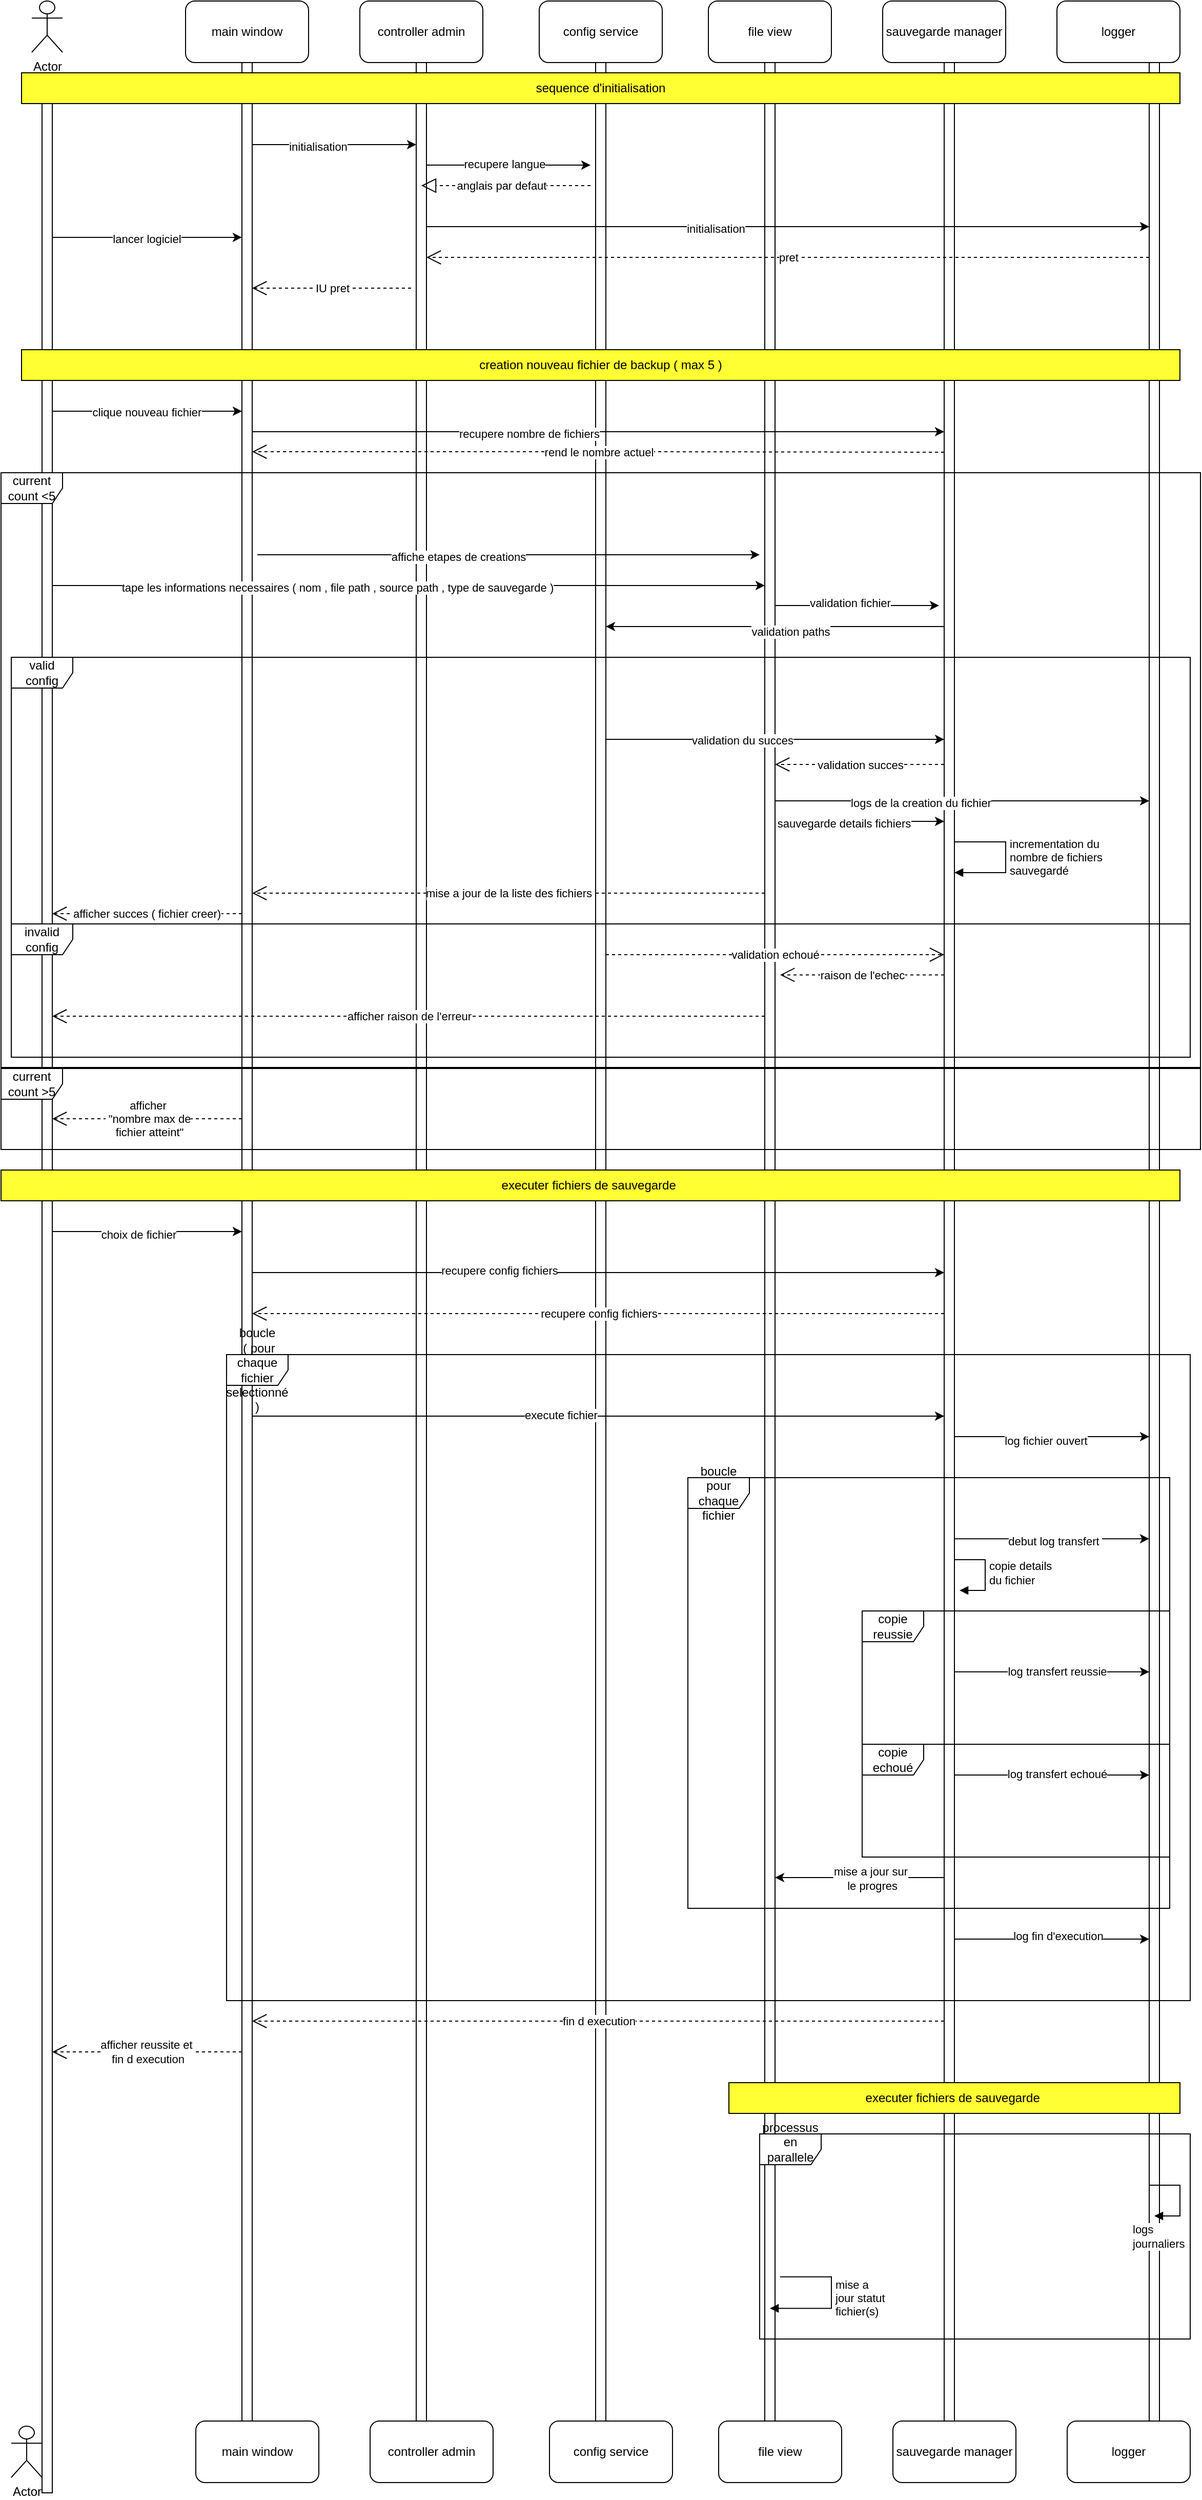 <mxfile version="27.0.2">
  <diagram name="Page-1" id="iFGX9D7NNECS2ZhC_zsT">
    <mxGraphModel dx="1959" dy="968" grid="1" gridSize="10" guides="1" tooltips="1" connect="1" arrows="1" fold="1" page="1" pageScale="1" pageWidth="1169" pageHeight="827" math="0" shadow="0">
      <root>
        <mxCell id="0" />
        <mxCell id="1" parent="0" />
        <mxCell id="uWiozctqJjbsECCopYsD-16" value="" style="html=1;points=[[0,0,0,0,5],[0,1,0,0,-5],[1,0,0,0,5],[1,1,0,0,-5]];perimeter=orthogonalPerimeter;outlineConnect=0;targetShapes=umlLifeline;portConstraint=eastwest;newEdgeStyle={&quot;curved&quot;:0,&quot;rounded&quot;:0};" vertex="1" parent="1">
          <mxGeometry x="235" y="60" width="10" height="2360" as="geometry" />
        </mxCell>
        <mxCell id="uWiozctqJjbsECCopYsD-1" value="Actor" style="shape=umlActor;verticalLabelPosition=bottom;verticalAlign=top;html=1;" vertex="1" parent="1">
          <mxGeometry x="30" width="30" height="50" as="geometry" />
        </mxCell>
        <mxCell id="uWiozctqJjbsECCopYsD-2" value="main window" style="rounded=1;whiteSpace=wrap;html=1;" vertex="1" parent="1">
          <mxGeometry x="180" width="120" height="60" as="geometry" />
        </mxCell>
        <mxCell id="uWiozctqJjbsECCopYsD-3" value="controller admin" style="rounded=1;whiteSpace=wrap;html=1;" vertex="1" parent="1">
          <mxGeometry x="350" width="120" height="60" as="geometry" />
        </mxCell>
        <mxCell id="uWiozctqJjbsECCopYsD-4" value="config service" style="rounded=1;whiteSpace=wrap;html=1;" vertex="1" parent="1">
          <mxGeometry x="525" width="120" height="60" as="geometry" />
        </mxCell>
        <mxCell id="uWiozctqJjbsECCopYsD-5" value="file view" style="rounded=1;whiteSpace=wrap;html=1;" vertex="1" parent="1">
          <mxGeometry x="690" width="120" height="60" as="geometry" />
        </mxCell>
        <mxCell id="uWiozctqJjbsECCopYsD-6" value="sauvegarde manager" style="rounded=1;whiteSpace=wrap;html=1;" vertex="1" parent="1">
          <mxGeometry x="860" width="120" height="60" as="geometry" />
        </mxCell>
        <mxCell id="uWiozctqJjbsECCopYsD-7" value="logger" style="rounded=1;whiteSpace=wrap;html=1;" vertex="1" parent="1">
          <mxGeometry x="1030" width="120" height="60" as="geometry" />
        </mxCell>
        <mxCell id="uWiozctqJjbsECCopYsD-11" value="" style="html=1;points=[[0,0,0,0,5],[0,1,0,0,-5],[1,0,0,0,5],[1,1,0,0,-5]];perimeter=orthogonalPerimeter;outlineConnect=0;targetShapes=umlLifeline;portConstraint=eastwest;newEdgeStyle={&quot;curved&quot;:0,&quot;rounded&quot;:0};" vertex="1" parent="1">
          <mxGeometry x="40" y="70" width="10" height="2360" as="geometry" />
        </mxCell>
        <mxCell id="uWiozctqJjbsECCopYsD-12" value="" style="html=1;points=[[0,0,0,0,5],[0,1,0,0,-5],[1,0,0,0,5],[1,1,0,0,-5]];perimeter=orthogonalPerimeter;outlineConnect=0;targetShapes=umlLifeline;portConstraint=eastwest;newEdgeStyle={&quot;curved&quot;:0,&quot;rounded&quot;:0};" vertex="1" parent="1">
          <mxGeometry x="920" y="60" width="10" height="2360" as="geometry" />
        </mxCell>
        <mxCell id="uWiozctqJjbsECCopYsD-13" value="" style="html=1;points=[[0,0,0,0,5],[0,1,0,0,-5],[1,0,0,0,5],[1,1,0,0,-5]];perimeter=orthogonalPerimeter;outlineConnect=0;targetShapes=umlLifeline;portConstraint=eastwest;newEdgeStyle={&quot;curved&quot;:0,&quot;rounded&quot;:0};" vertex="1" parent="1">
          <mxGeometry x="745" y="60" width="10" height="2360" as="geometry" />
        </mxCell>
        <mxCell id="uWiozctqJjbsECCopYsD-14" value="" style="html=1;points=[[0,0,0,0,5],[0,1,0,0,-5],[1,0,0,0,5],[1,1,0,0,-5]];perimeter=orthogonalPerimeter;outlineConnect=0;targetShapes=umlLifeline;portConstraint=eastwest;newEdgeStyle={&quot;curved&quot;:0,&quot;rounded&quot;:0};" vertex="1" parent="1">
          <mxGeometry x="580" y="60" width="10" height="2360" as="geometry" />
        </mxCell>
        <mxCell id="uWiozctqJjbsECCopYsD-15" value="" style="html=1;points=[[0,0,0,0,5],[0,1,0,0,-5],[1,0,0,0,5],[1,1,0,0,-5]];perimeter=orthogonalPerimeter;outlineConnect=0;targetShapes=umlLifeline;portConstraint=eastwest;newEdgeStyle={&quot;curved&quot;:0,&quot;rounded&quot;:0};" vertex="1" parent="1">
          <mxGeometry x="405" y="60" width="10" height="2360" as="geometry" />
        </mxCell>
        <mxCell id="uWiozctqJjbsECCopYsD-17" value="" style="html=1;points=[[0,0,0,0,5],[0,1,0,0,-5],[1,0,0,0,5],[1,1,0,0,-5]];perimeter=orthogonalPerimeter;outlineConnect=0;targetShapes=umlLifeline;portConstraint=eastwest;newEdgeStyle={&quot;curved&quot;:0,&quot;rounded&quot;:0};" vertex="1" parent="1">
          <mxGeometry x="1120" y="60" width="10" height="2360" as="geometry" />
        </mxCell>
        <mxCell id="uWiozctqJjbsECCopYsD-10" value="sequence d&#39;initialisation" style="html=1;whiteSpace=wrap;fillColor=#FFFF33;" vertex="1" parent="1">
          <mxGeometry x="20" y="70" width="1130" height="30" as="geometry" />
        </mxCell>
        <mxCell id="uWiozctqJjbsECCopYsD-20" value="" style="endArrow=classic;html=1;rounded=0;exitX=1;exitY=0.068;exitDx=0;exitDy=0;exitPerimeter=0;" edge="1" parent="1" source="uWiozctqJjbsECCopYsD-11" target="uWiozctqJjbsECCopYsD-16">
          <mxGeometry width="50" height="50" relative="1" as="geometry">
            <mxPoint x="560" y="470" as="sourcePoint" />
            <mxPoint x="610" y="420" as="targetPoint" />
          </mxGeometry>
        </mxCell>
        <mxCell id="uWiozctqJjbsECCopYsD-21" value="lancer logiciel" style="edgeLabel;html=1;align=center;verticalAlign=middle;resizable=0;points=[];" vertex="1" connectable="0" parent="uWiozctqJjbsECCopYsD-20">
          <mxGeometry x="-0.005" y="-1" relative="1" as="geometry">
            <mxPoint as="offset" />
          </mxGeometry>
        </mxCell>
        <mxCell id="uWiozctqJjbsECCopYsD-22" value="" style="endArrow=classic;html=1;rounded=0;" edge="1" parent="1" target="uWiozctqJjbsECCopYsD-15">
          <mxGeometry width="50" height="50" relative="1" as="geometry">
            <mxPoint x="245" y="140" as="sourcePoint" />
            <mxPoint x="390" y="140" as="targetPoint" />
          </mxGeometry>
        </mxCell>
        <mxCell id="uWiozctqJjbsECCopYsD-23" value="initialisation" style="edgeLabel;html=1;align=center;verticalAlign=middle;resizable=0;points=[];" vertex="1" connectable="0" parent="uWiozctqJjbsECCopYsD-22">
          <mxGeometry x="-0.2" y="-2" relative="1" as="geometry">
            <mxPoint as="offset" />
          </mxGeometry>
        </mxCell>
        <mxCell id="uWiozctqJjbsECCopYsD-24" value="" style="endArrow=classic;html=1;rounded=0;" edge="1" parent="1">
          <mxGeometry width="50" height="50" relative="1" as="geometry">
            <mxPoint x="415" y="160" as="sourcePoint" />
            <mxPoint x="575" y="160" as="targetPoint" />
          </mxGeometry>
        </mxCell>
        <mxCell id="uWiozctqJjbsECCopYsD-26" value="recupere langue" style="edgeLabel;html=1;align=center;verticalAlign=middle;resizable=0;points=[];" vertex="1" connectable="0" parent="uWiozctqJjbsECCopYsD-24">
          <mxGeometry x="-0.05" y="1" relative="1" as="geometry">
            <mxPoint as="offset" />
          </mxGeometry>
        </mxCell>
        <mxCell id="uWiozctqJjbsECCopYsD-27" value="" style="endArrow=block;dashed=1;endFill=0;endSize=12;html=1;rounded=0;" edge="1" parent="1">
          <mxGeometry width="160" relative="1" as="geometry">
            <mxPoint x="575" y="180" as="sourcePoint" />
            <mxPoint x="410" y="180" as="targetPoint" />
            <Array as="points" />
          </mxGeometry>
        </mxCell>
        <mxCell id="uWiozctqJjbsECCopYsD-28" value="anglais par defaut" style="edgeLabel;html=1;align=center;verticalAlign=middle;resizable=0;points=[];" vertex="1" connectable="0" parent="uWiozctqJjbsECCopYsD-27">
          <mxGeometry x="0.054" relative="1" as="geometry">
            <mxPoint as="offset" />
          </mxGeometry>
        </mxCell>
        <mxCell id="uWiozctqJjbsECCopYsD-29" value="" style="endArrow=classic;html=1;rounded=0;" edge="1" parent="1" target="uWiozctqJjbsECCopYsD-17">
          <mxGeometry width="50" height="50" relative="1" as="geometry">
            <mxPoint x="415" y="220" as="sourcePoint" />
            <mxPoint x="575" y="220" as="targetPoint" />
          </mxGeometry>
        </mxCell>
        <mxCell id="uWiozctqJjbsECCopYsD-30" value="initialisation" style="edgeLabel;html=1;align=center;verticalAlign=middle;resizable=0;points=[];" vertex="1" connectable="0" parent="uWiozctqJjbsECCopYsD-29">
          <mxGeometry x="-0.2" y="-2" relative="1" as="geometry">
            <mxPoint as="offset" />
          </mxGeometry>
        </mxCell>
        <mxCell id="uWiozctqJjbsECCopYsD-31" value="pret" style="endArrow=open;endSize=12;dashed=1;html=1;rounded=0;" edge="1" parent="1" source="uWiozctqJjbsECCopYsD-17" target="uWiozctqJjbsECCopYsD-15">
          <mxGeometry width="160" relative="1" as="geometry">
            <mxPoint x="510" y="400" as="sourcePoint" />
            <mxPoint x="670" y="400" as="targetPoint" />
            <Array as="points">
              <mxPoint x="790" y="250" />
            </Array>
          </mxGeometry>
        </mxCell>
        <mxCell id="uWiozctqJjbsECCopYsD-33" value="IU pret" style="endArrow=open;endSize=12;dashed=1;html=1;rounded=0;" edge="1" parent="1">
          <mxGeometry width="160" relative="1" as="geometry">
            <mxPoint x="400" y="280" as="sourcePoint" />
            <mxPoint x="245" y="280" as="targetPoint" />
          </mxGeometry>
        </mxCell>
        <mxCell id="uWiozctqJjbsECCopYsD-34" value="creation nouveau fichier de backup ( max 5 )" style="html=1;whiteSpace=wrap;fillColor=#FFFF33;" vertex="1" parent="1">
          <mxGeometry x="20" y="340" width="1130" height="30" as="geometry" />
        </mxCell>
        <mxCell id="uWiozctqJjbsECCopYsD-35" value="" style="endArrow=classic;html=1;rounded=0;exitX=1;exitY=0.068;exitDx=0;exitDy=0;exitPerimeter=0;" edge="1" parent="1">
          <mxGeometry width="50" height="50" relative="1" as="geometry">
            <mxPoint x="50" y="400" as="sourcePoint" />
            <mxPoint x="235" y="400" as="targetPoint" />
          </mxGeometry>
        </mxCell>
        <mxCell id="uWiozctqJjbsECCopYsD-36" value="clique nouveau fichier" style="edgeLabel;html=1;align=center;verticalAlign=middle;resizable=0;points=[];" vertex="1" connectable="0" parent="uWiozctqJjbsECCopYsD-35">
          <mxGeometry x="-0.005" y="-1" relative="1" as="geometry">
            <mxPoint as="offset" />
          </mxGeometry>
        </mxCell>
        <mxCell id="uWiozctqJjbsECCopYsD-37" value="" style="endArrow=classic;html=1;rounded=0;" edge="1" parent="1">
          <mxGeometry width="50" height="50" relative="1" as="geometry">
            <mxPoint x="245" y="420" as="sourcePoint" />
            <mxPoint x="920" y="420" as="targetPoint" />
          </mxGeometry>
        </mxCell>
        <mxCell id="uWiozctqJjbsECCopYsD-38" value="recupere nombre de fichiers" style="edgeLabel;html=1;align=center;verticalAlign=middle;resizable=0;points=[];" vertex="1" connectable="0" parent="uWiozctqJjbsECCopYsD-37">
          <mxGeometry x="-0.2" y="-2" relative="1" as="geometry">
            <mxPoint as="offset" />
          </mxGeometry>
        </mxCell>
        <mxCell id="uWiozctqJjbsECCopYsD-39" value="rend le nombre actuel" style="endArrow=open;endSize=12;dashed=1;html=1;rounded=0;" edge="1" parent="1">
          <mxGeometry width="160" relative="1" as="geometry">
            <mxPoint x="920" y="440" as="sourcePoint" />
            <mxPoint x="245" y="439.5" as="targetPoint" />
            <Array as="points">
              <mxPoint x="620" y="439.5" />
            </Array>
          </mxGeometry>
        </mxCell>
        <mxCell id="uWiozctqJjbsECCopYsD-40" value="current count &amp;lt;5" style="shape=umlFrame;whiteSpace=wrap;html=1;pointerEvents=0;" vertex="1" parent="1">
          <mxGeometry y="460" width="1170" height="580" as="geometry" />
        </mxCell>
        <mxCell id="uWiozctqJjbsECCopYsD-41" value="" style="endArrow=classic;html=1;rounded=0;" edge="1" parent="1">
          <mxGeometry width="50" height="50" relative="1" as="geometry">
            <mxPoint x="250" y="540" as="sourcePoint" />
            <mxPoint x="740" y="540" as="targetPoint" />
          </mxGeometry>
        </mxCell>
        <mxCell id="uWiozctqJjbsECCopYsD-42" value="affiche etapes de creations" style="edgeLabel;html=1;align=center;verticalAlign=middle;resizable=0;points=[];" vertex="1" connectable="0" parent="uWiozctqJjbsECCopYsD-41">
          <mxGeometry x="-0.2" y="-2" relative="1" as="geometry">
            <mxPoint as="offset" />
          </mxGeometry>
        </mxCell>
        <mxCell id="uWiozctqJjbsECCopYsD-43" value="" style="endArrow=classic;html=1;rounded=0;" edge="1" parent="1" target="uWiozctqJjbsECCopYsD-13">
          <mxGeometry width="50" height="50" relative="1" as="geometry">
            <mxPoint x="50" y="570" as="sourcePoint" />
            <mxPoint x="540" y="570" as="targetPoint" />
          </mxGeometry>
        </mxCell>
        <mxCell id="uWiozctqJjbsECCopYsD-44" value="tape les informations necessaires ( nom , file path , source path , type de sauvegarde )" style="edgeLabel;html=1;align=center;verticalAlign=middle;resizable=0;points=[];" vertex="1" connectable="0" parent="uWiozctqJjbsECCopYsD-43">
          <mxGeometry x="-0.2" y="-2" relative="1" as="geometry">
            <mxPoint as="offset" />
          </mxGeometry>
        </mxCell>
        <mxCell id="uWiozctqJjbsECCopYsD-45" value="" style="endArrow=classic;html=1;rounded=0;" edge="1" parent="1">
          <mxGeometry width="50" height="50" relative="1" as="geometry">
            <mxPoint x="755" y="589.5" as="sourcePoint" />
            <mxPoint x="915" y="589.5" as="targetPoint" />
          </mxGeometry>
        </mxCell>
        <mxCell id="uWiozctqJjbsECCopYsD-51" value="validation fichier" style="edgeLabel;html=1;align=center;verticalAlign=middle;resizable=0;points=[];" vertex="1" connectable="0" parent="uWiozctqJjbsECCopYsD-45">
          <mxGeometry x="-0.087" y="4" relative="1" as="geometry">
            <mxPoint y="1" as="offset" />
          </mxGeometry>
        </mxCell>
        <mxCell id="uWiozctqJjbsECCopYsD-52" value="" style="endArrow=classic;html=1;rounded=0;" edge="1" parent="1">
          <mxGeometry width="50" height="50" relative="1" as="geometry">
            <mxPoint x="920" y="610" as="sourcePoint" />
            <mxPoint x="590" y="610" as="targetPoint" />
          </mxGeometry>
        </mxCell>
        <mxCell id="uWiozctqJjbsECCopYsD-53" value="validation paths" style="edgeLabel;html=1;align=center;verticalAlign=middle;resizable=0;points=[];" vertex="1" connectable="0" parent="uWiozctqJjbsECCopYsD-52">
          <mxGeometry x="-0.087" y="4" relative="1" as="geometry">
            <mxPoint y="1" as="offset" />
          </mxGeometry>
        </mxCell>
        <mxCell id="uWiozctqJjbsECCopYsD-54" value="valid config" style="shape=umlFrame;whiteSpace=wrap;html=1;pointerEvents=0;" vertex="1" parent="1">
          <mxGeometry x="10" y="640" width="1150" height="260" as="geometry" />
        </mxCell>
        <mxCell id="uWiozctqJjbsECCopYsD-55" value="" style="endArrow=classic;html=1;rounded=0;" edge="1" parent="1" target="uWiozctqJjbsECCopYsD-12">
          <mxGeometry width="50" height="50" relative="1" as="geometry">
            <mxPoint x="590" y="720" as="sourcePoint" />
            <mxPoint x="610" y="670" as="targetPoint" />
          </mxGeometry>
        </mxCell>
        <mxCell id="uWiozctqJjbsECCopYsD-56" value="validation du succes" style="edgeLabel;html=1;align=center;verticalAlign=middle;resizable=0;points=[];" vertex="1" connectable="0" parent="uWiozctqJjbsECCopYsD-55">
          <mxGeometry x="-0.194" y="-1" relative="1" as="geometry">
            <mxPoint as="offset" />
          </mxGeometry>
        </mxCell>
        <mxCell id="uWiozctqJjbsECCopYsD-57" value="validation succes" style="endArrow=open;endSize=12;dashed=1;html=1;rounded=0;" edge="1" parent="1">
          <mxGeometry width="160" relative="1" as="geometry">
            <mxPoint x="920" y="744.5" as="sourcePoint" />
            <mxPoint x="755" y="744.5" as="targetPoint" />
            <Array as="points" />
          </mxGeometry>
        </mxCell>
        <mxCell id="uWiozctqJjbsECCopYsD-58" value="" style="endArrow=classic;html=1;rounded=0;" edge="1" parent="1">
          <mxGeometry width="50" height="50" relative="1" as="geometry">
            <mxPoint x="755" y="780" as="sourcePoint" />
            <mxPoint x="1120" y="780" as="targetPoint" />
          </mxGeometry>
        </mxCell>
        <mxCell id="uWiozctqJjbsECCopYsD-59" value="logs de la creation du fichier" style="edgeLabel;html=1;align=center;verticalAlign=middle;resizable=0;points=[];" vertex="1" connectable="0" parent="uWiozctqJjbsECCopYsD-58">
          <mxGeometry x="-0.222" y="-2" relative="1" as="geometry">
            <mxPoint as="offset" />
          </mxGeometry>
        </mxCell>
        <mxCell id="uWiozctqJjbsECCopYsD-60" value="" style="endArrow=classic;html=1;rounded=0;" edge="1" parent="1">
          <mxGeometry width="50" height="50" relative="1" as="geometry">
            <mxPoint x="760" y="800" as="sourcePoint" />
            <mxPoint x="920" y="800" as="targetPoint" />
          </mxGeometry>
        </mxCell>
        <mxCell id="uWiozctqJjbsECCopYsD-61" value="sauvegarde details fichiers" style="edgeLabel;html=1;align=center;verticalAlign=middle;resizable=0;points=[];" vertex="1" connectable="0" parent="uWiozctqJjbsECCopYsD-60">
          <mxGeometry x="-0.222" y="-2" relative="1" as="geometry">
            <mxPoint as="offset" />
          </mxGeometry>
        </mxCell>
        <mxCell id="uWiozctqJjbsECCopYsD-63" value="incrementation du&amp;nbsp;&lt;div&gt;nombre de fichiers&lt;/div&gt;&lt;div&gt;sauvegardé&lt;/div&gt;" style="html=1;align=left;spacingLeft=2;endArrow=block;rounded=0;edgeStyle=orthogonalEdgeStyle;curved=0;rounded=0;" edge="1" parent="1">
          <mxGeometry relative="1" as="geometry">
            <mxPoint x="930" y="820" as="sourcePoint" />
            <Array as="points">
              <mxPoint x="980" y="820" />
              <mxPoint x="980" y="850" />
            </Array>
            <mxPoint x="930" y="850" as="targetPoint" />
          </mxGeometry>
        </mxCell>
        <mxCell id="uWiozctqJjbsECCopYsD-65" value="mise a jour de la liste des fichiers" style="endArrow=open;endSize=12;dashed=1;html=1;rounded=0;" edge="1" parent="1">
          <mxGeometry width="160" relative="1" as="geometry">
            <mxPoint x="745" y="870" as="sourcePoint" />
            <mxPoint x="245" y="870" as="targetPoint" />
          </mxGeometry>
        </mxCell>
        <mxCell id="uWiozctqJjbsECCopYsD-67" value="afficher succes ( fichier creer)" style="endArrow=open;endSize=12;dashed=1;html=1;rounded=0;" edge="1" parent="1">
          <mxGeometry x="0.005" width="160" relative="1" as="geometry">
            <mxPoint x="235" y="890" as="sourcePoint" />
            <mxPoint x="50" y="890" as="targetPoint" />
            <mxPoint as="offset" />
          </mxGeometry>
        </mxCell>
        <mxCell id="uWiozctqJjbsECCopYsD-68" value="invalid&lt;div&gt;config&lt;/div&gt;" style="shape=umlFrame;whiteSpace=wrap;html=1;pointerEvents=0;" vertex="1" parent="1">
          <mxGeometry x="10" y="900" width="1150" height="130" as="geometry" />
        </mxCell>
        <mxCell id="uWiozctqJjbsECCopYsD-69" value="validation echoué" style="endArrow=open;endSize=12;dashed=1;html=1;rounded=0;" edge="1" parent="1">
          <mxGeometry width="160" relative="1" as="geometry">
            <mxPoint x="590" y="930" as="sourcePoint" />
            <mxPoint x="920" y="930" as="targetPoint" />
          </mxGeometry>
        </mxCell>
        <mxCell id="uWiozctqJjbsECCopYsD-70" value="raison de l&#39;echec" style="endArrow=open;endSize=12;dashed=1;html=1;rounded=0;entryX=1.5;entryY=0.377;entryDx=0;entryDy=0;entryPerimeter=0;" edge="1" parent="1" source="uWiozctqJjbsECCopYsD-12" target="uWiozctqJjbsECCopYsD-13">
          <mxGeometry width="160" relative="1" as="geometry">
            <mxPoint x="585" y="1020" as="sourcePoint" />
            <mxPoint x="915" y="1020" as="targetPoint" />
          </mxGeometry>
        </mxCell>
        <mxCell id="uWiozctqJjbsECCopYsD-71" value="afficher raison de l&#39;erreur" style="endArrow=open;endSize=12;dashed=1;html=1;rounded=0;" edge="1" parent="1" target="uWiozctqJjbsECCopYsD-11">
          <mxGeometry width="160" relative="1" as="geometry">
            <mxPoint x="745" y="990" as="sourcePoint" />
            <mxPoint x="585" y="990" as="targetPoint" />
          </mxGeometry>
        </mxCell>
        <mxCell id="uWiozctqJjbsECCopYsD-72" value="current count &amp;gt;5" style="shape=umlFrame;whiteSpace=wrap;html=1;pointerEvents=0;" vertex="1" parent="1">
          <mxGeometry y="1041" width="1170" height="79" as="geometry" />
        </mxCell>
        <mxCell id="uWiozctqJjbsECCopYsD-73" value="afficher&lt;div&gt;&amp;nbsp;&quot;nombre max de&lt;div&gt;&amp;nbsp;fichier atteint&quot;&lt;/div&gt;&lt;/div&gt;" style="endArrow=open;endSize=12;dashed=1;html=1;rounded=0;" edge="1" parent="1" target="uWiozctqJjbsECCopYsD-11">
          <mxGeometry width="160" relative="1" as="geometry">
            <mxPoint x="235" y="1090" as="sourcePoint" />
            <mxPoint x="75" y="1090" as="targetPoint" />
          </mxGeometry>
        </mxCell>
        <mxCell id="uWiozctqJjbsECCopYsD-74" value="executer fichiers de sauvegarde&amp;nbsp;" style="html=1;whiteSpace=wrap;fillColor=#FFFF33;" vertex="1" parent="1">
          <mxGeometry y="1140" width="1150" height="30" as="geometry" />
        </mxCell>
        <mxCell id="uWiozctqJjbsECCopYsD-75" value="" style="endArrow=classic;html=1;rounded=0;" edge="1" parent="1">
          <mxGeometry width="50" height="50" relative="1" as="geometry">
            <mxPoint x="50" y="1200" as="sourcePoint" />
            <mxPoint x="235" y="1200" as="targetPoint" />
            <Array as="points" />
          </mxGeometry>
        </mxCell>
        <mxCell id="uWiozctqJjbsECCopYsD-76" value="choix de fichier" style="edgeLabel;html=1;align=center;verticalAlign=middle;resizable=0;points=[];" vertex="1" connectable="0" parent="uWiozctqJjbsECCopYsD-75">
          <mxGeometry x="-0.092" y="-3" relative="1" as="geometry">
            <mxPoint as="offset" />
          </mxGeometry>
        </mxCell>
        <mxCell id="uWiozctqJjbsECCopYsD-77" value="" style="endArrow=classic;html=1;rounded=0;" edge="1" parent="1" source="uWiozctqJjbsECCopYsD-16" target="uWiozctqJjbsECCopYsD-12">
          <mxGeometry width="50" height="50" relative="1" as="geometry">
            <mxPoint x="300" y="1280" as="sourcePoint" />
            <mxPoint x="350" y="1230" as="targetPoint" />
          </mxGeometry>
        </mxCell>
        <mxCell id="uWiozctqJjbsECCopYsD-78" value="recupere config fichiers" style="edgeLabel;html=1;align=center;verticalAlign=middle;resizable=0;points=[];" vertex="1" connectable="0" parent="uWiozctqJjbsECCopYsD-77">
          <mxGeometry x="-0.287" y="2" relative="1" as="geometry">
            <mxPoint as="offset" />
          </mxGeometry>
        </mxCell>
        <mxCell id="uWiozctqJjbsECCopYsD-79" value="recupere config fichiers" style="endArrow=open;endSize=12;dashed=1;html=1;rounded=0;" edge="1" parent="1">
          <mxGeometry width="160" relative="1" as="geometry">
            <mxPoint x="920" y="1280" as="sourcePoint" />
            <mxPoint x="245" y="1280" as="targetPoint" />
          </mxGeometry>
        </mxCell>
        <mxCell id="uWiozctqJjbsECCopYsD-80" value="boucle&lt;div&gt;&amp;nbsp;( pour chaque fichier selectionné )&lt;/div&gt;" style="shape=umlFrame;whiteSpace=wrap;html=1;pointerEvents=0;" vertex="1" parent="1">
          <mxGeometry x="220" y="1320" width="940" height="630" as="geometry" />
        </mxCell>
        <mxCell id="uWiozctqJjbsECCopYsD-81" value="" style="endArrow=classic;html=1;rounded=0;" edge="1" parent="1" source="uWiozctqJjbsECCopYsD-16" target="uWiozctqJjbsECCopYsD-12">
          <mxGeometry width="50" height="50" relative="1" as="geometry">
            <mxPoint x="530" y="1210" as="sourcePoint" />
            <mxPoint x="580" y="1160" as="targetPoint" />
            <Array as="points">
              <mxPoint x="560" y="1380" />
            </Array>
          </mxGeometry>
        </mxCell>
        <mxCell id="uWiozctqJjbsECCopYsD-82" value="execute fichier" style="edgeLabel;html=1;align=center;verticalAlign=middle;resizable=0;points=[];" vertex="1" connectable="0" parent="uWiozctqJjbsECCopYsD-81">
          <mxGeometry x="-0.109" y="1" relative="1" as="geometry">
            <mxPoint as="offset" />
          </mxGeometry>
        </mxCell>
        <mxCell id="uWiozctqJjbsECCopYsD-83" value="" style="endArrow=classic;html=1;rounded=0;" edge="1" parent="1">
          <mxGeometry width="50" height="50" relative="1" as="geometry">
            <mxPoint x="930" y="1400" as="sourcePoint" />
            <mxPoint x="1120" y="1400" as="targetPoint" />
          </mxGeometry>
        </mxCell>
        <mxCell id="uWiozctqJjbsECCopYsD-84" value="log fichier ouvert" style="edgeLabel;html=1;align=center;verticalAlign=middle;resizable=0;points=[];" vertex="1" connectable="0" parent="uWiozctqJjbsECCopYsD-83">
          <mxGeometry x="-0.067" y="-4" relative="1" as="geometry">
            <mxPoint as="offset" />
          </mxGeometry>
        </mxCell>
        <mxCell id="uWiozctqJjbsECCopYsD-85" value="boucle pour chaque fichier" style="shape=umlFrame;whiteSpace=wrap;html=1;pointerEvents=0;" vertex="1" parent="1">
          <mxGeometry x="670" y="1440" width="470" height="420" as="geometry" />
        </mxCell>
        <mxCell id="uWiozctqJjbsECCopYsD-86" value="" style="endArrow=classic;html=1;rounded=0;exitX=1;exitY=0.61;exitDx=0;exitDy=0;exitPerimeter=0;" edge="1" parent="1" source="uWiozctqJjbsECCopYsD-12" target="uWiozctqJjbsECCopYsD-17">
          <mxGeometry width="50" height="50" relative="1" as="geometry">
            <mxPoint x="950" y="1560" as="sourcePoint" />
            <mxPoint x="1000" y="1510" as="targetPoint" />
          </mxGeometry>
        </mxCell>
        <mxCell id="uWiozctqJjbsECCopYsD-87" value="debut log transfert&amp;nbsp;" style="edgeLabel;html=1;align=center;verticalAlign=middle;resizable=0;points=[];" vertex="1" connectable="0" parent="uWiozctqJjbsECCopYsD-86">
          <mxGeometry x="0.032" y="-2" relative="1" as="geometry">
            <mxPoint as="offset" />
          </mxGeometry>
        </mxCell>
        <mxCell id="uWiozctqJjbsECCopYsD-89" value="copie details&amp;nbsp;&lt;div&gt;du fichier&lt;/div&gt;" style="html=1;align=left;spacingLeft=2;endArrow=block;rounded=0;edgeStyle=orthogonalEdgeStyle;curved=0;rounded=0;" edge="1" parent="1">
          <mxGeometry relative="1" as="geometry">
            <mxPoint x="930" y="1520" as="sourcePoint" />
            <Array as="points">
              <mxPoint x="960" y="1550" />
            </Array>
            <mxPoint x="935" y="1550.0" as="targetPoint" />
          </mxGeometry>
        </mxCell>
        <mxCell id="uWiozctqJjbsECCopYsD-90" value="copie reussie" style="shape=umlFrame;whiteSpace=wrap;html=1;pointerEvents=0;" vertex="1" parent="1">
          <mxGeometry x="840" y="1570" width="300" height="240" as="geometry" />
        </mxCell>
        <mxCell id="uWiozctqJjbsECCopYsD-91" value="copie echoué" style="shape=umlFrame;whiteSpace=wrap;html=1;pointerEvents=0;" vertex="1" parent="1">
          <mxGeometry x="840" y="1700" width="300" height="110" as="geometry" />
        </mxCell>
        <mxCell id="uWiozctqJjbsECCopYsD-92" value="" style="endArrow=classic;html=1;rounded=0;entryX=0;entryY=0.665;entryDx=0;entryDy=0;entryPerimeter=0;" edge="1" parent="1" source="uWiozctqJjbsECCopYsD-12" target="uWiozctqJjbsECCopYsD-17">
          <mxGeometry width="50" height="50" relative="1" as="geometry">
            <mxPoint x="980" y="1680" as="sourcePoint" />
            <mxPoint x="1030" y="1630" as="targetPoint" />
          </mxGeometry>
        </mxCell>
        <mxCell id="uWiozctqJjbsECCopYsD-93" value="log transfert reussie" style="edgeLabel;html=1;align=center;verticalAlign=middle;resizable=0;points=[];" vertex="1" connectable="0" parent="uWiozctqJjbsECCopYsD-92">
          <mxGeometry x="0.045" y="1" relative="1" as="geometry">
            <mxPoint as="offset" />
          </mxGeometry>
        </mxCell>
        <mxCell id="uWiozctqJjbsECCopYsD-94" value="" style="endArrow=classic;html=1;rounded=0;entryX=0;entryY=0.665;entryDx=0;entryDy=0;entryPerimeter=0;" edge="1" parent="1">
          <mxGeometry width="50" height="50" relative="1" as="geometry">
            <mxPoint x="930" y="1730" as="sourcePoint" />
            <mxPoint x="1120" y="1730" as="targetPoint" />
          </mxGeometry>
        </mxCell>
        <mxCell id="uWiozctqJjbsECCopYsD-95" value="log transfert echoué" style="edgeLabel;html=1;align=center;verticalAlign=middle;resizable=0;points=[];" vertex="1" connectable="0" parent="uWiozctqJjbsECCopYsD-94">
          <mxGeometry x="0.045" y="1" relative="1" as="geometry">
            <mxPoint as="offset" />
          </mxGeometry>
        </mxCell>
        <mxCell id="uWiozctqJjbsECCopYsD-96" value="" style="endArrow=classic;html=1;rounded=0;exitX=0;exitY=0.75;exitDx=0;exitDy=0;exitPerimeter=0;" edge="1" parent="1" source="uWiozctqJjbsECCopYsD-12" target="uWiozctqJjbsECCopYsD-13">
          <mxGeometry width="50" height="50" relative="1" as="geometry">
            <mxPoint x="770" y="1840" as="sourcePoint" />
            <mxPoint x="820" y="1790" as="targetPoint" />
          </mxGeometry>
        </mxCell>
        <mxCell id="uWiozctqJjbsECCopYsD-97" value="mise a jour sur&lt;div&gt;&amp;nbsp;le progres&lt;/div&gt;" style="edgeLabel;html=1;align=center;verticalAlign=middle;resizable=0;points=[];" vertex="1" connectable="0" parent="uWiozctqJjbsECCopYsD-96">
          <mxGeometry x="-0.128" y="1" relative="1" as="geometry">
            <mxPoint as="offset" />
          </mxGeometry>
        </mxCell>
        <mxCell id="uWiozctqJjbsECCopYsD-98" value="" style="endArrow=classic;html=1;rounded=0;" edge="1" parent="1">
          <mxGeometry width="50" height="50" relative="1" as="geometry">
            <mxPoint x="930" y="1890" as="sourcePoint" />
            <mxPoint x="1120" y="1890.0" as="targetPoint" />
          </mxGeometry>
        </mxCell>
        <mxCell id="uWiozctqJjbsECCopYsD-99" value="log fin d&#39;execution" style="edgeLabel;html=1;align=center;verticalAlign=middle;resizable=0;points=[];" vertex="1" connectable="0" parent="uWiozctqJjbsECCopYsD-98">
          <mxGeometry x="0.057" y="3" relative="1" as="geometry">
            <mxPoint as="offset" />
          </mxGeometry>
        </mxCell>
        <mxCell id="uWiozctqJjbsECCopYsD-102" value="fin d execution" style="endArrow=open;endSize=12;dashed=1;html=1;rounded=0;" edge="1" parent="1">
          <mxGeometry width="160" relative="1" as="geometry">
            <mxPoint x="920" y="1970" as="sourcePoint" />
            <mxPoint x="245" y="1970" as="targetPoint" />
          </mxGeometry>
        </mxCell>
        <mxCell id="uWiozctqJjbsECCopYsD-104" value="afficher reussite et&amp;nbsp;&lt;div&gt;fin d execution&lt;/div&gt;" style="endArrow=open;endSize=12;dashed=1;html=1;rounded=0;" edge="1" parent="1" source="uWiozctqJjbsECCopYsD-16" target="uWiozctqJjbsECCopYsD-11">
          <mxGeometry width="160" relative="1" as="geometry">
            <mxPoint x="70" y="2010" as="sourcePoint" />
            <mxPoint x="230" y="2010" as="targetPoint" />
            <Array as="points">
              <mxPoint x="170" y="2000" />
            </Array>
          </mxGeometry>
        </mxCell>
        <mxCell id="uWiozctqJjbsECCopYsD-105" value="executer fichiers de sauvegarde&amp;nbsp;" style="html=1;whiteSpace=wrap;fillColor=#FFFF33;" vertex="1" parent="1">
          <mxGeometry x="710" y="2030" width="440" height="30" as="geometry" />
        </mxCell>
        <mxCell id="uWiozctqJjbsECCopYsD-106" value="processus en parallele&lt;div&gt;&lt;br&gt;&lt;/div&gt;" style="shape=umlFrame;whiteSpace=wrap;html=1;pointerEvents=0;" vertex="1" parent="1">
          <mxGeometry x="740" y="2080" width="420" height="200" as="geometry" />
        </mxCell>
        <mxCell id="uWiozctqJjbsECCopYsD-109" value="logs&amp;nbsp;&lt;div&gt;journaliers&lt;/div&gt;" style="html=1;align=left;spacingLeft=2;endArrow=block;rounded=0;edgeStyle=orthogonalEdgeStyle;curved=0;rounded=0;" edge="1" parent="1">
          <mxGeometry x="1" y="32" relative="1" as="geometry">
            <mxPoint x="1120" y="2130" as="sourcePoint" />
            <Array as="points">
              <mxPoint x="1150" y="2160" />
            </Array>
            <mxPoint x="1125" y="2160.0" as="targetPoint" />
            <mxPoint x="-25" y="-12" as="offset" />
          </mxGeometry>
        </mxCell>
        <mxCell id="uWiozctqJjbsECCopYsD-113" value="mise a&amp;nbsp;&lt;div&gt;jour statut&lt;/div&gt;&lt;div&gt;fichier(s)&lt;/div&gt;" style="html=1;align=left;spacingLeft=2;endArrow=block;rounded=0;edgeStyle=orthogonalEdgeStyle;curved=0;rounded=0;exitX=1.5;exitY=0.915;exitDx=0;exitDy=0;exitPerimeter=0;entryX=0.5;entryY=0.928;entryDx=0;entryDy=0;entryPerimeter=0;" edge="1" target="uWiozctqJjbsECCopYsD-13" parent="1" source="uWiozctqJjbsECCopYsD-13">
          <mxGeometry relative="1" as="geometry">
            <mxPoint x="1420" y="1980" as="sourcePoint" />
            <Array as="points">
              <mxPoint x="810" y="2219" />
              <mxPoint x="810" y="2250" />
            </Array>
            <mxPoint x="1425" y="2010.0" as="targetPoint" />
          </mxGeometry>
        </mxCell>
        <mxCell id="uWiozctqJjbsECCopYsD-114" value="Actor" style="shape=umlActor;verticalLabelPosition=bottom;verticalAlign=top;html=1;" vertex="1" parent="1">
          <mxGeometry x="10" y="2365" width="30" height="50" as="geometry" />
        </mxCell>
        <mxCell id="uWiozctqJjbsECCopYsD-115" value="main window" style="rounded=1;whiteSpace=wrap;html=1;" vertex="1" parent="1">
          <mxGeometry x="190" y="2360" width="120" height="60" as="geometry" />
        </mxCell>
        <mxCell id="uWiozctqJjbsECCopYsD-116" value="controller admin" style="rounded=1;whiteSpace=wrap;html=1;" vertex="1" parent="1">
          <mxGeometry x="360" y="2360" width="120" height="60" as="geometry" />
        </mxCell>
        <mxCell id="uWiozctqJjbsECCopYsD-117" value="config service" style="rounded=1;whiteSpace=wrap;html=1;" vertex="1" parent="1">
          <mxGeometry x="535" y="2360" width="120" height="60" as="geometry" />
        </mxCell>
        <mxCell id="uWiozctqJjbsECCopYsD-118" value="file view" style="rounded=1;whiteSpace=wrap;html=1;" vertex="1" parent="1">
          <mxGeometry x="700" y="2360" width="120" height="60" as="geometry" />
        </mxCell>
        <mxCell id="uWiozctqJjbsECCopYsD-119" value="sauvegarde manager" style="rounded=1;whiteSpace=wrap;html=1;" vertex="1" parent="1">
          <mxGeometry x="870" y="2360" width="120" height="60" as="geometry" />
        </mxCell>
        <mxCell id="uWiozctqJjbsECCopYsD-120" value="logger" style="rounded=1;whiteSpace=wrap;html=1;" vertex="1" parent="1">
          <mxGeometry x="1040" y="2360" width="120" height="60" as="geometry" />
        </mxCell>
      </root>
    </mxGraphModel>
  </diagram>
</mxfile>
